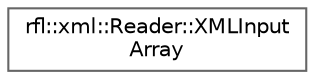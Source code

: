 digraph "类继承关系图"
{
 // LATEX_PDF_SIZE
  bgcolor="transparent";
  edge [fontname=Helvetica,fontsize=10,labelfontname=Helvetica,labelfontsize=10];
  node [fontname=Helvetica,fontsize=10,shape=box,height=0.2,width=0.4];
  rankdir="LR";
  Node0 [id="Node000000",label="rfl::xml::Reader::XMLInput\lArray",height=0.2,width=0.4,color="grey40", fillcolor="white", style="filled",URL="$structrfl_1_1xml_1_1_reader_1_1_x_m_l_input_array.html",tooltip=" "];
}
